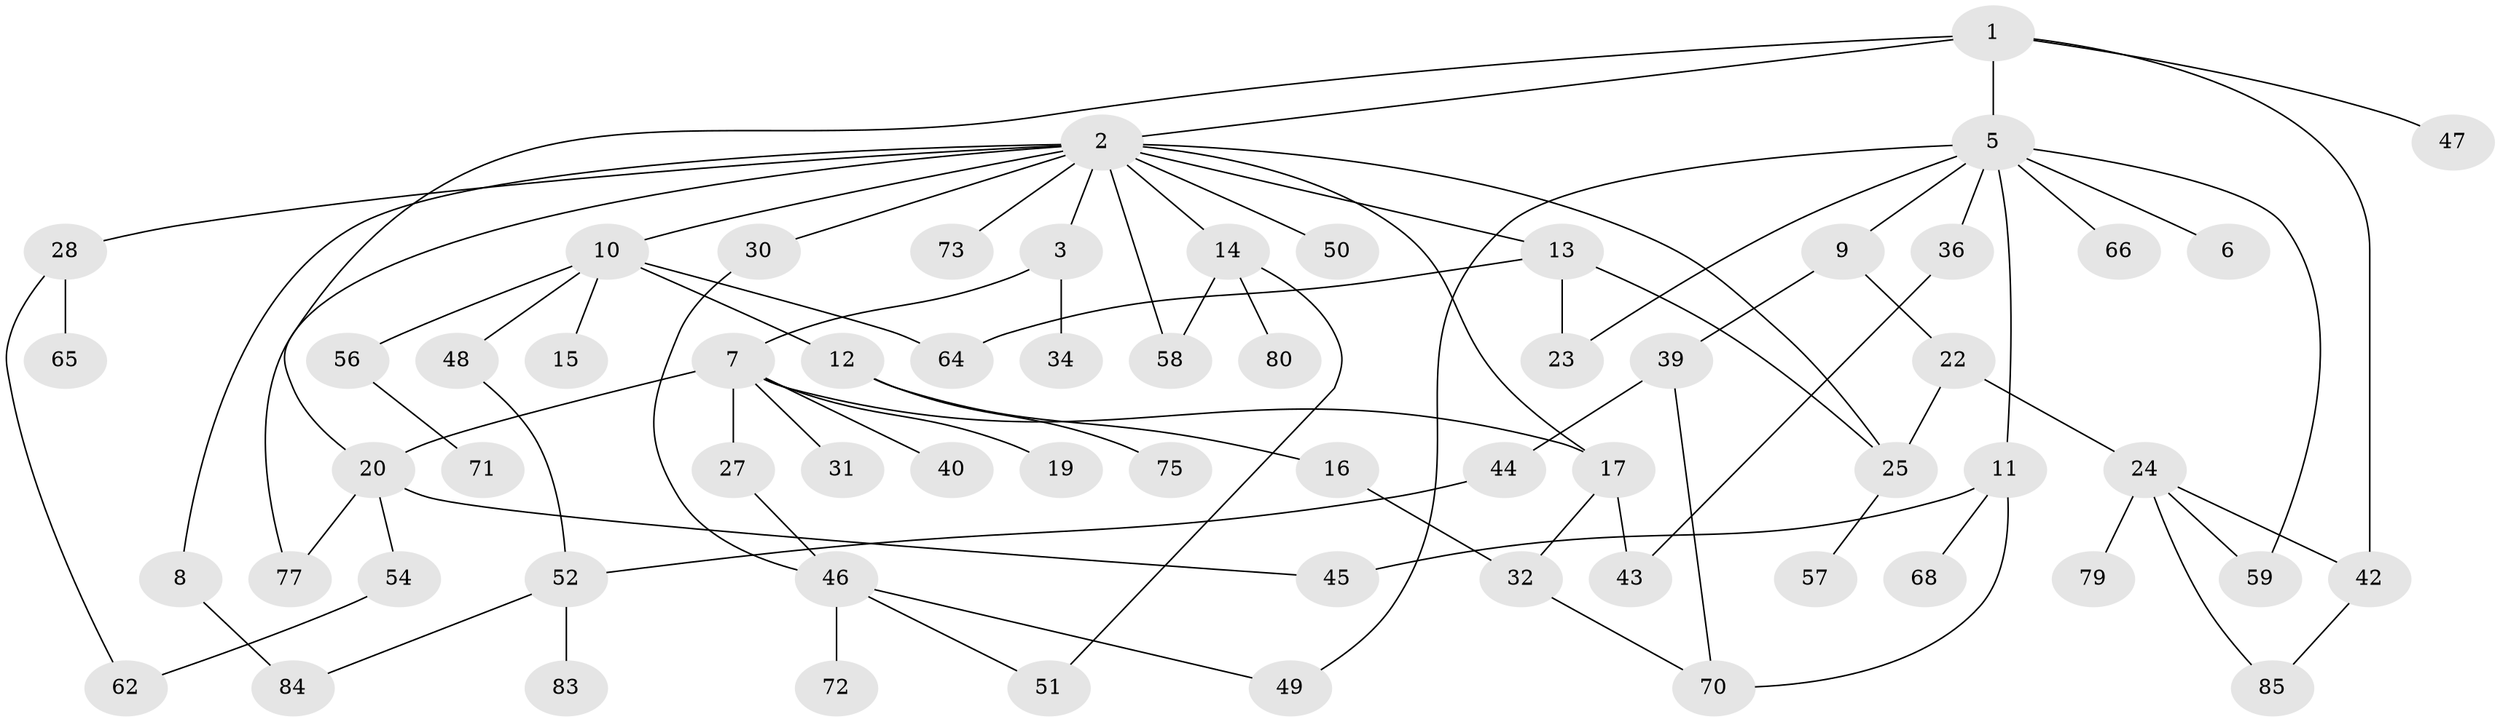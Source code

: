 // original degree distribution, {5: 0.06818181818181818, 10: 0.011363636363636364, 3: 0.18181818181818182, 6: 0.011363636363636364, 8: 0.011363636363636364, 1: 0.29545454545454547, 4: 0.11363636363636363, 2: 0.3068181818181818}
// Generated by graph-tools (version 1.1) at 2025/41/03/06/25 10:41:28]
// undirected, 63 vertices, 84 edges
graph export_dot {
graph [start="1"]
  node [color=gray90,style=filled];
  1 [super="+33"];
  2 [super="+4"];
  3;
  5 [super="+18"];
  6;
  7 [super="+21"];
  8 [super="+55"];
  9 [super="+29"];
  10 [super="+53"];
  11 [super="+60"];
  12;
  13 [super="+61"];
  14 [super="+38"];
  15;
  16;
  17;
  19;
  20 [super="+35"];
  22 [super="+26"];
  23 [super="+87"];
  24 [super="+67"];
  25 [super="+69"];
  27;
  28 [super="+41"];
  30;
  31;
  32 [super="+37"];
  34;
  36;
  39 [super="+86"];
  40;
  42 [super="+78"];
  43 [super="+82"];
  44;
  45;
  46 [super="+63"];
  47;
  48;
  49;
  50;
  51;
  52 [super="+81"];
  54;
  56;
  57;
  58;
  59;
  62 [super="+88"];
  64;
  65;
  66;
  68;
  70 [super="+76"];
  71;
  72;
  73 [super="+74"];
  75;
  77;
  79;
  80;
  83;
  84;
  85;
  1 -- 2;
  1 -- 5;
  1 -- 47;
  1 -- 20;
  1 -- 42;
  2 -- 3;
  2 -- 10;
  2 -- 17;
  2 -- 28;
  2 -- 30;
  2 -- 50;
  2 -- 73;
  2 -- 58;
  2 -- 13;
  2 -- 8;
  2 -- 25;
  2 -- 77;
  2 -- 14;
  3 -- 7;
  3 -- 34;
  5 -- 6;
  5 -- 9;
  5 -- 11;
  5 -- 66;
  5 -- 23;
  5 -- 49;
  5 -- 59;
  5 -- 36;
  7 -- 19;
  7 -- 20;
  7 -- 40;
  7 -- 17;
  7 -- 27;
  7 -- 31;
  8 -- 84;
  9 -- 22;
  9 -- 39;
  10 -- 12;
  10 -- 15;
  10 -- 48;
  10 -- 56;
  10 -- 64;
  11 -- 68;
  11 -- 45;
  11 -- 70;
  12 -- 16;
  12 -- 75;
  13 -- 23;
  13 -- 25;
  13 -- 64;
  14 -- 51;
  14 -- 80;
  14 -- 58;
  16 -- 32;
  17 -- 43;
  17 -- 32;
  20 -- 45 [weight=2];
  20 -- 54;
  20 -- 77;
  22 -- 24 [weight=2];
  22 -- 25;
  24 -- 42;
  24 -- 59;
  24 -- 79;
  24 -- 85;
  25 -- 57;
  27 -- 46;
  28 -- 65;
  28 -- 62;
  30 -- 46;
  32 -- 70;
  36 -- 43;
  39 -- 44;
  39 -- 70;
  42 -- 85;
  44 -- 52;
  46 -- 49;
  46 -- 51;
  46 -- 72;
  48 -- 52;
  52 -- 84;
  52 -- 83;
  54 -- 62;
  56 -- 71;
}
